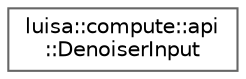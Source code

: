 digraph "类继承关系图"
{
 // LATEX_PDF_SIZE
  bgcolor="transparent";
  edge [fontname=Helvetica,fontsize=10,labelfontname=Helvetica,labelfontsize=10];
  node [fontname=Helvetica,fontsize=10,shape=box,height=0.2,width=0.4];
  rankdir="LR";
  Node0 [id="Node000000",label="luisa::compute::api\l::DenoiserInput",height=0.2,width=0.4,color="grey40", fillcolor="white", style="filled",URL="$structluisa_1_1compute_1_1api_1_1_denoiser_input.html",tooltip=" "];
}
